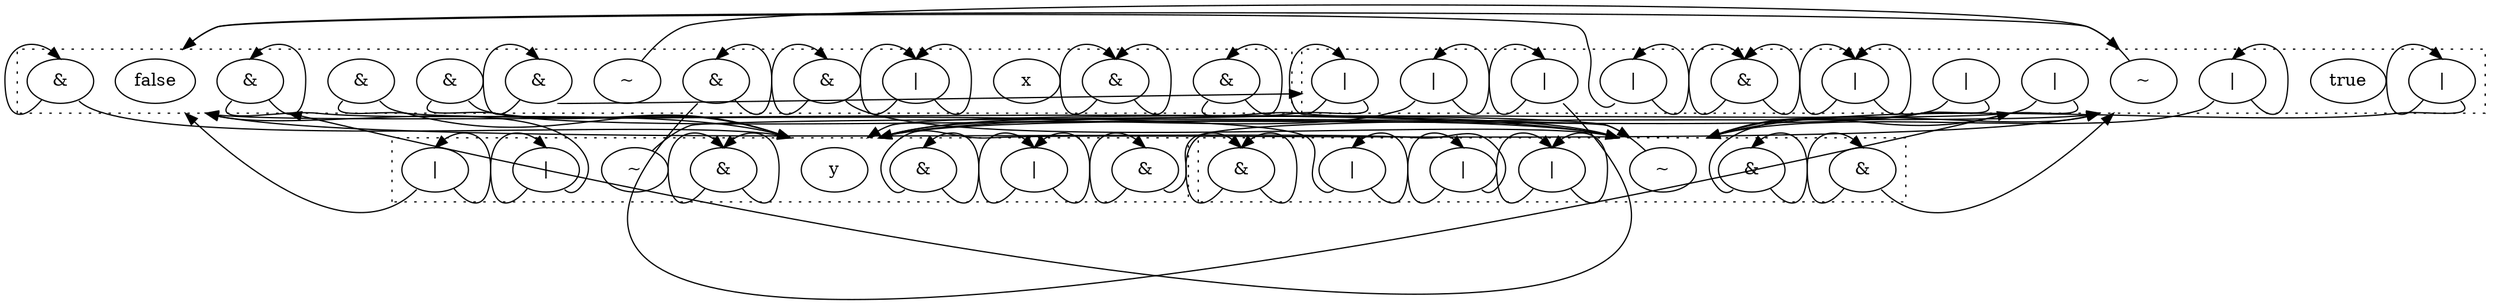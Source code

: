 digraph egraph {
  compound=true
  clusterrank=local
  subgraph cluster_0 {
    style=dotted
    0.0[label = "false"]
    0.1[label = "&"]
    0.2[label = "x"]
    0.3[label = "|"]
    0.4[label = "&"]
    0.5[label = "&"]
    0.6[label = "&"]
    0.7[label = "&"]
    0.8[label = "~"]
    0.9[label = "&"]
    0.10[label = "&"]
    0.11[label = "&"]
    0.12[label = "&"]
  }
  subgraph cluster_2 {
    style=dotted
    2.0[label = "~"]
    2.1[label = "true"]
    2.2[label = "|"]
    2.3[label = "|"]
    2.4[label = "|"]
    2.5[label = "|"]
    2.6[label = "|"]
    2.7[label = "&"]
    2.8[label = "|"]
    2.9[label = "|"]
    2.10[label = "|"]
    2.11[label = "|"]
  }
  subgraph cluster_4 {
    style=dotted
    4.0[label = "y"]
    4.1[label = "|"]
    4.2[label = "|"]
    4.3[label = "|"]
    4.4[label = "&"]
    4.5[label = "&"]
    4.6[label = "&"]
    4.7[label = "~"]
  }
  subgraph cluster_24 {
    style=dotted
    24.0[label = "~"]
    24.1[label = "|"]
    24.2[label = "|"]
    24.3[label = "|"]
    24.4[label = "&"]
    24.5[label = "&"]
    24.6[label = "&"]
  }
  0.1:sw -> 0.1:n [lhead = cluster_0, ]
  0.1:se -> 0.1:n [lhead = cluster_0, ]
  0.3:sw -> 0.3:n [lhead = cluster_0, ]
  0.3:se -> 0.3:n [lhead = cluster_0, ]
  0.4:sw -> 4.0 [lhead = cluster_4, ]
  0.4:se -> 0.4:n [lhead = cluster_0, ]
  0.5:sw -> 0.5:n [lhead = cluster_0, ]
  0.5:se -> 4.0 [lhead = cluster_4, ]
  0.6:sw -> 0.6:n [lhead = cluster_0, ]
  0.6:se -> 2.0 [lhead = cluster_2, ]
  0.7:sw -> 2.0 [lhead = cluster_2, ]
  0.7:se -> 0.7:n [lhead = cluster_0, ]
  0.8 -> 2.0 [lhead = cluster_2, ]
  0.9:sw -> 4.0 [lhead = cluster_4, ]
  0.9:se -> 24.0 [lhead = cluster_24, ]
  0.10:sw -> 0.10:n [lhead = cluster_0, ]
  0.10:se -> 24.0 [lhead = cluster_24, ]
  0.11:sw -> 24.0 [lhead = cluster_24, ]
  0.11:se -> 4.0 [lhead = cluster_4, ]
  0.12:sw -> 24.0 [lhead = cluster_24, ]
  0.12:se -> 0.12:n [lhead = cluster_0, ]
  2.0 -> 0.0 [lhead = cluster_0, ]
  2.2:sw -> 4.0 [lhead = cluster_4, ]
  2.2:se -> 2.2:n [lhead = cluster_2, ]
  2.3:sw -> 0.0 [lhead = cluster_0, ]
  2.3:se -> 2.3:n [lhead = cluster_2, ]
  2.4:sw -> 2.4:n [lhead = cluster_2, ]
  2.4:se -> 4.0 [lhead = cluster_4, ]
  2.5:sw -> 2.5:n [lhead = cluster_2, ]
  2.5:se -> 0.0 [lhead = cluster_0, ]
  2.6:sw -> 2.6:n [lhead = cluster_2, ]
  2.6:se -> 2.6:n [lhead = cluster_2, ]
  2.7:sw -> 2.7:n [lhead = cluster_2, ]
  2.7:se -> 2.7:n [lhead = cluster_2, ]
  2.8:sw -> 4.0 [lhead = cluster_4, ]
  2.8:se -> 24.0 [lhead = cluster_24, ]
  2.9:sw -> 24.0 [lhead = cluster_24, ]
  2.9:se -> 4.0 [lhead = cluster_4, ]
  2.10:sw -> 2.10:n [lhead = cluster_2, ]
  2.10:se -> 24.0 [lhead = cluster_24, ]
  2.11:sw -> 24.0 [lhead = cluster_24, ]
  2.11:se -> 2.11:n [lhead = cluster_2, ]
  4.1:sw -> 4.1:n [lhead = cluster_4, ]
  4.1:se -> 4.1:n [lhead = cluster_4, ]
  4.2:sw -> 4.2:n [lhead = cluster_4, ]
  4.2:se -> 0.0 [lhead = cluster_0, ]
  4.3:sw -> 0.0 [lhead = cluster_0, ]
  4.3:se -> 4.3:n [lhead = cluster_4, ]
  4.4:sw -> 4.4:n [lhead = cluster_4, ]
  4.4:se -> 4.4:n [lhead = cluster_4, ]
  4.5:sw -> 4.5:n [lhead = cluster_4, ]
  4.5:se -> 2.0 [lhead = cluster_2, ]
  4.6:sw -> 2.0 [lhead = cluster_2, ]
  4.6:se -> 4.6:n [lhead = cluster_4, ]
  4.7 -> 24.0 [lhead = cluster_24, ]
  24.0 -> 4.0 [lhead = cluster_4, ]
  24.1:sw -> 0.0 [lhead = cluster_0, ]
  24.1:se -> 24.1:n [lhead = cluster_24, ]
  24.2:sw -> 24.2:n [lhead = cluster_24, ]
  24.2:se -> 0.0 [lhead = cluster_0, ]
  24.3:sw -> 24.3:n [lhead = cluster_24, ]
  24.3:se -> 24.3:n [lhead = cluster_24, ]
  24.4:sw -> 2.0 [lhead = cluster_2, ]
  24.4:se -> 24.4:n [lhead = cluster_24, ]
  24.5:sw -> 24.5:n [lhead = cluster_24, ]
  24.5:se -> 2.0 [lhead = cluster_2, ]
  24.6:sw -> 24.6:n [lhead = cluster_24, ]
  24.6:se -> 24.6:n [lhead = cluster_24, ]
}